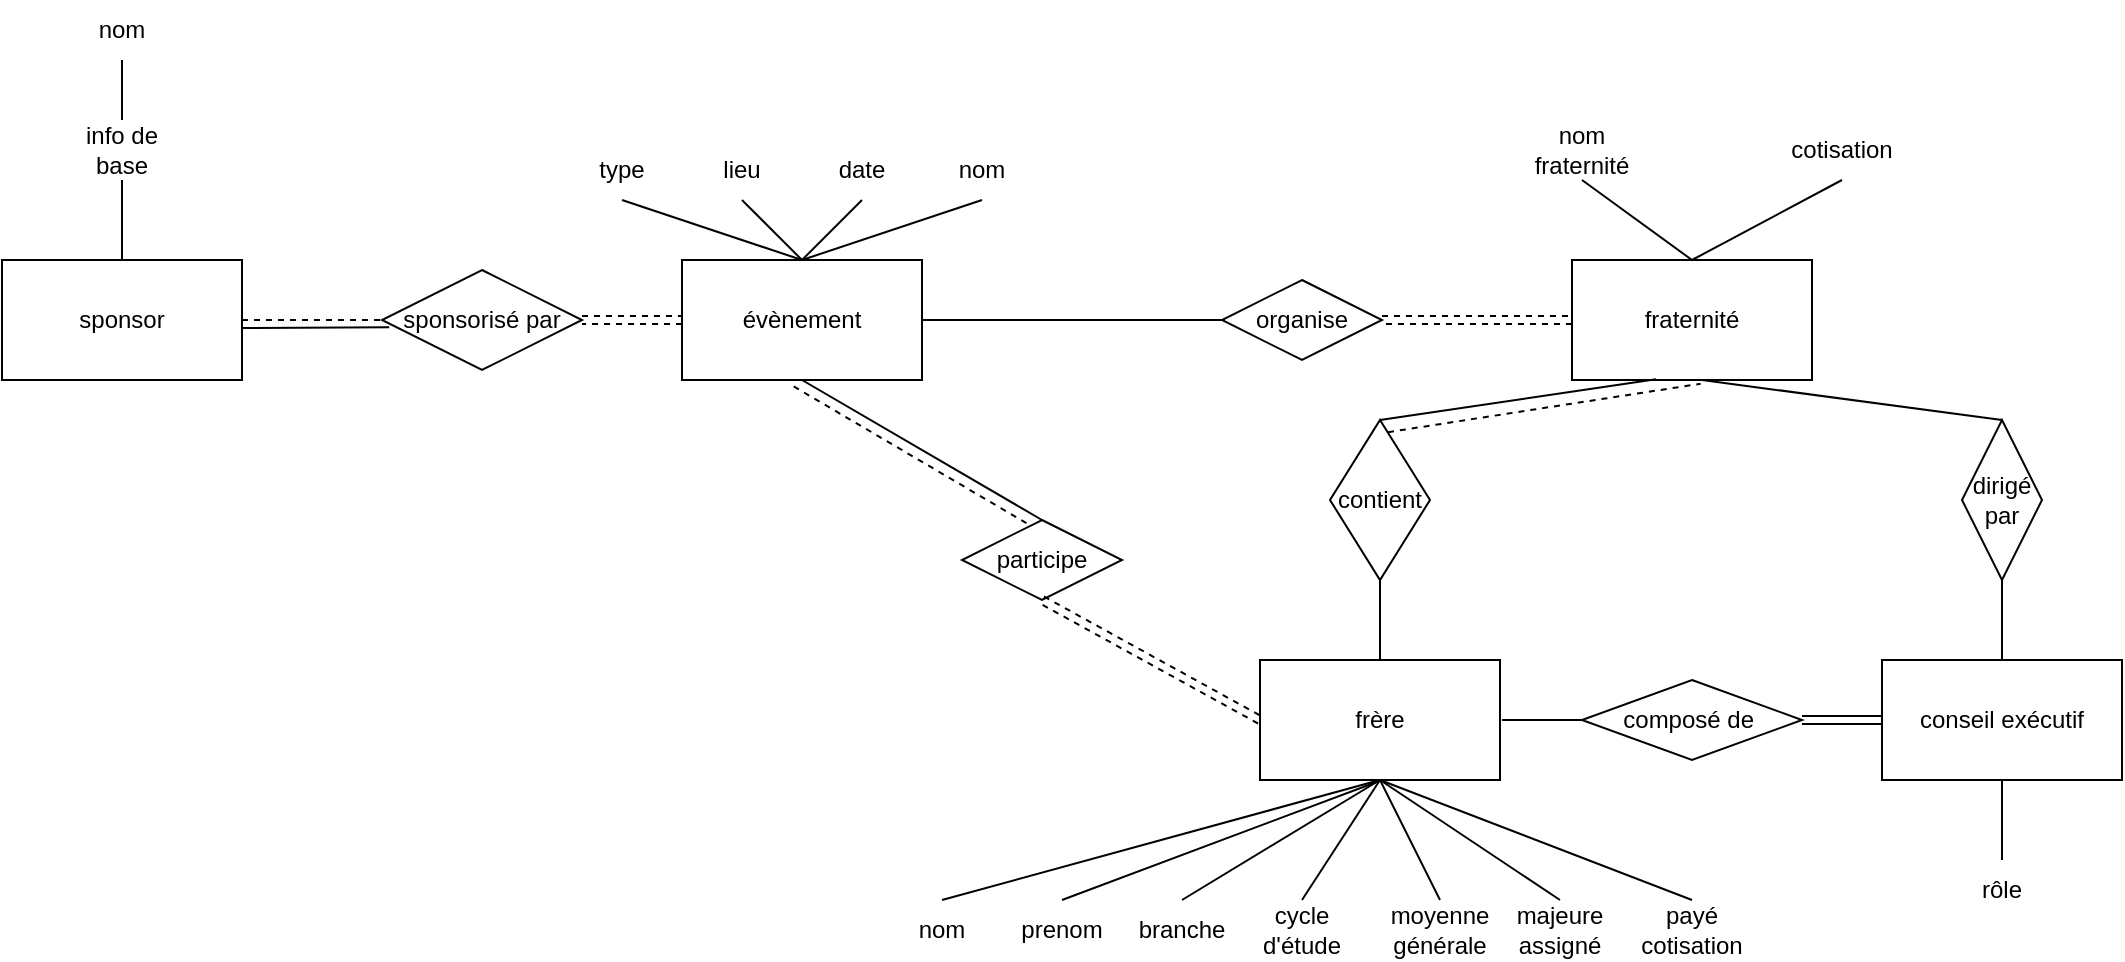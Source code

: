 <mxfile version="20.8.18" type="github">
  <diagram name="Page-1" id="WxX2U7t7JJW4sILFboa8">
    <mxGraphModel dx="2014" dy="1862" grid="1" gridSize="10" guides="1" tooltips="1" connect="1" arrows="1" fold="1" page="1" pageScale="1" pageWidth="827" pageHeight="1169" math="0" shadow="0">
      <root>
        <mxCell id="0" />
        <mxCell id="1" parent="0" />
        <mxCell id="mNZpbNywiu51gnxmWAtp-1" value="frère" style="rounded=0;whiteSpace=wrap;html=1;" vertex="1" parent="1">
          <mxGeometry x="179" y="240" width="120" height="60" as="geometry" />
        </mxCell>
        <mxCell id="mNZpbNywiu51gnxmWAtp-2" value="fraternité" style="rounded=0;whiteSpace=wrap;html=1;" vertex="1" parent="1">
          <mxGeometry x="335" y="40" width="120" height="60" as="geometry" />
        </mxCell>
        <mxCell id="mNZpbNywiu51gnxmWAtp-3" value="conseil exécutif" style="rounded=0;whiteSpace=wrap;html=1;" vertex="1" parent="1">
          <mxGeometry x="490" y="240" width="120" height="60" as="geometry" />
        </mxCell>
        <mxCell id="mNZpbNywiu51gnxmWAtp-4" value="composé de&amp;nbsp;" style="rhombus;whiteSpace=wrap;html=1;" vertex="1" parent="1">
          <mxGeometry x="340" y="250" width="110" height="40" as="geometry" />
        </mxCell>
        <mxCell id="mNZpbNywiu51gnxmWAtp-5" value="" style="endArrow=none;html=1;rounded=0;entryX=0;entryY=0.5;entryDx=0;entryDy=0;" edge="1" parent="1" target="mNZpbNywiu51gnxmWAtp-4">
          <mxGeometry width="50" height="50" relative="1" as="geometry">
            <mxPoint x="300" y="270" as="sourcePoint" />
            <mxPoint x="440" y="280" as="targetPoint" />
          </mxGeometry>
        </mxCell>
        <mxCell id="mNZpbNywiu51gnxmWAtp-6" value="" style="endArrow=none;html=1;rounded=0;exitX=1;exitY=0.5;exitDx=0;exitDy=0;entryX=0;entryY=0.5;entryDx=0;entryDy=0;shape=link;" edge="1" parent="1" source="mNZpbNywiu51gnxmWAtp-4" target="mNZpbNywiu51gnxmWAtp-3">
          <mxGeometry width="50" height="50" relative="1" as="geometry">
            <mxPoint x="390" y="330" as="sourcePoint" />
            <mxPoint x="440" y="280" as="targetPoint" />
          </mxGeometry>
        </mxCell>
        <mxCell id="mNZpbNywiu51gnxmWAtp-7" value="" style="endArrow=none;html=1;rounded=0;exitX=0.35;exitY=0.993;exitDx=0;exitDy=0;entryX=0.5;entryY=0;entryDx=0;entryDy=0;exitPerimeter=0;" edge="1" parent="1" source="mNZpbNywiu51gnxmWAtp-2" target="mNZpbNywiu51gnxmWAtp-8">
          <mxGeometry width="50" height="50" relative="1" as="geometry">
            <mxPoint x="390" y="330" as="sourcePoint" />
            <mxPoint x="460" y="110" as="targetPoint" />
          </mxGeometry>
        </mxCell>
        <mxCell id="mNZpbNywiu51gnxmWAtp-8" value="contient" style="rhombus;whiteSpace=wrap;html=1;" vertex="1" parent="1">
          <mxGeometry x="214" y="120" width="50" height="80" as="geometry" />
        </mxCell>
        <mxCell id="mNZpbNywiu51gnxmWAtp-9" value="" style="endArrow=none;html=1;rounded=0;exitX=0.5;exitY=0;exitDx=0;exitDy=0;" edge="1" parent="1" source="mNZpbNywiu51gnxmWAtp-1" target="mNZpbNywiu51gnxmWAtp-8">
          <mxGeometry width="50" height="50" relative="1" as="geometry">
            <mxPoint x="390" y="230" as="sourcePoint" />
            <mxPoint x="440" y="180" as="targetPoint" />
          </mxGeometry>
        </mxCell>
        <mxCell id="mNZpbNywiu51gnxmWAtp-10" value="" style="endArrow=none;dashed=1;html=1;rounded=0;entryX=0.536;entryY=1.031;entryDx=0;entryDy=0;entryPerimeter=0;exitX=0.58;exitY=0.076;exitDx=0;exitDy=0;exitPerimeter=0;" edge="1" parent="1" source="mNZpbNywiu51gnxmWAtp-8" target="mNZpbNywiu51gnxmWAtp-2">
          <mxGeometry width="50" height="50" relative="1" as="geometry">
            <mxPoint x="390" y="230" as="sourcePoint" />
            <mxPoint x="440" y="180" as="targetPoint" />
          </mxGeometry>
        </mxCell>
        <mxCell id="mNZpbNywiu51gnxmWAtp-11" value="dirigé par" style="rhombus;whiteSpace=wrap;html=1;" vertex="1" parent="1">
          <mxGeometry x="530" y="120" width="40" height="80" as="geometry" />
        </mxCell>
        <mxCell id="mNZpbNywiu51gnxmWAtp-12" value="" style="endArrow=none;html=1;rounded=0;entryX=0.5;entryY=0;entryDx=0;entryDy=0;" edge="1" parent="1" target="mNZpbNywiu51gnxmWAtp-11">
          <mxGeometry width="50" height="50" relative="1" as="geometry">
            <mxPoint x="400" y="100" as="sourcePoint" />
            <mxPoint x="440" y="170" as="targetPoint" />
          </mxGeometry>
        </mxCell>
        <mxCell id="mNZpbNywiu51gnxmWAtp-13" value="" style="endArrow=none;html=1;rounded=0;entryX=0.5;entryY=1;entryDx=0;entryDy=0;exitX=0.5;exitY=0;exitDx=0;exitDy=0;" edge="1" parent="1" source="mNZpbNywiu51gnxmWAtp-3" target="mNZpbNywiu51gnxmWAtp-11">
          <mxGeometry width="50" height="50" relative="1" as="geometry">
            <mxPoint x="390" y="220" as="sourcePoint" />
            <mxPoint x="440" y="170" as="targetPoint" />
          </mxGeometry>
        </mxCell>
        <mxCell id="mNZpbNywiu51gnxmWAtp-17" value="rôle" style="text;html=1;strokeColor=none;fillColor=none;align=center;verticalAlign=middle;whiteSpace=wrap;rounded=0;" vertex="1" parent="1">
          <mxGeometry x="520" y="340" width="60" height="30" as="geometry" />
        </mxCell>
        <mxCell id="mNZpbNywiu51gnxmWAtp-18" value="" style="endArrow=none;html=1;rounded=0;entryX=0.5;entryY=1;entryDx=0;entryDy=0;exitX=0.5;exitY=0;exitDx=0;exitDy=0;" edge="1" parent="1" source="mNZpbNywiu51gnxmWAtp-17" target="mNZpbNywiu51gnxmWAtp-3">
          <mxGeometry width="50" height="50" relative="1" as="geometry">
            <mxPoint x="370" y="260" as="sourcePoint" />
            <mxPoint x="420" y="210" as="targetPoint" />
          </mxGeometry>
        </mxCell>
        <mxCell id="mNZpbNywiu51gnxmWAtp-20" value="nom" style="text;html=1;strokeColor=none;fillColor=none;align=center;verticalAlign=middle;whiteSpace=wrap;rounded=0;" vertex="1" parent="1">
          <mxGeometry x="-10" y="360" width="60" height="30" as="geometry" />
        </mxCell>
        <mxCell id="mNZpbNywiu51gnxmWAtp-21" value="prenom" style="text;html=1;strokeColor=none;fillColor=none;align=center;verticalAlign=middle;whiteSpace=wrap;rounded=0;" vertex="1" parent="1">
          <mxGeometry x="50" y="360" width="60" height="30" as="geometry" />
        </mxCell>
        <mxCell id="mNZpbNywiu51gnxmWAtp-22" value="branche" style="text;html=1;strokeColor=none;fillColor=none;align=center;verticalAlign=middle;whiteSpace=wrap;rounded=0;" vertex="1" parent="1">
          <mxGeometry x="110" y="360" width="60" height="30" as="geometry" />
        </mxCell>
        <mxCell id="mNZpbNywiu51gnxmWAtp-23" value="cycle d&#39;étude" style="text;html=1;strokeColor=none;fillColor=none;align=center;verticalAlign=middle;whiteSpace=wrap;rounded=0;" vertex="1" parent="1">
          <mxGeometry x="170" y="360" width="60" height="30" as="geometry" />
        </mxCell>
        <mxCell id="mNZpbNywiu51gnxmWAtp-24" value="moyenne générale" style="text;html=1;strokeColor=none;fillColor=none;align=center;verticalAlign=middle;whiteSpace=wrap;rounded=0;" vertex="1" parent="1">
          <mxGeometry x="239" y="360" width="60" height="30" as="geometry" />
        </mxCell>
        <mxCell id="mNZpbNywiu51gnxmWAtp-25" value="majeure assigné" style="text;html=1;strokeColor=none;fillColor=none;align=center;verticalAlign=middle;whiteSpace=wrap;rounded=0;" vertex="1" parent="1">
          <mxGeometry x="299" y="360" width="60" height="30" as="geometry" />
        </mxCell>
        <mxCell id="mNZpbNywiu51gnxmWAtp-26" value="payé cotisation" style="text;html=1;strokeColor=none;fillColor=none;align=center;verticalAlign=middle;whiteSpace=wrap;rounded=0;" vertex="1" parent="1">
          <mxGeometry x="365" y="360" width="60" height="30" as="geometry" />
        </mxCell>
        <mxCell id="mNZpbNywiu51gnxmWAtp-27" value="évènement" style="rounded=0;whiteSpace=wrap;html=1;" vertex="1" parent="1">
          <mxGeometry x="-110" y="40" width="120" height="60" as="geometry" />
        </mxCell>
        <mxCell id="mNZpbNywiu51gnxmWAtp-28" value="organise" style="rhombus;whiteSpace=wrap;html=1;" vertex="1" parent="1">
          <mxGeometry x="160" y="50" width="80" height="40" as="geometry" />
        </mxCell>
        <mxCell id="mNZpbNywiu51gnxmWAtp-30" value="" style="endArrow=none;dashed=1;html=1;rounded=0;shape=link;entryX=1;entryY=0.5;entryDx=0;entryDy=0;exitX=0;exitY=0.5;exitDx=0;exitDy=0;" edge="1" parent="1" source="mNZpbNywiu51gnxmWAtp-2" target="mNZpbNywiu51gnxmWAtp-28">
          <mxGeometry width="50" height="50" relative="1" as="geometry">
            <mxPoint x="260" y="30" as="sourcePoint" />
            <mxPoint x="250" y="70" as="targetPoint" />
          </mxGeometry>
        </mxCell>
        <mxCell id="mNZpbNywiu51gnxmWAtp-31" value="" style="endArrow=none;html=1;rounded=0;entryX=1;entryY=0.5;entryDx=0;entryDy=0;" edge="1" parent="1" target="mNZpbNywiu51gnxmWAtp-27">
          <mxGeometry width="50" height="50" relative="1" as="geometry">
            <mxPoint x="160" y="70" as="sourcePoint" />
            <mxPoint x="60" y="70" as="targetPoint" />
          </mxGeometry>
        </mxCell>
        <mxCell id="mNZpbNywiu51gnxmWAtp-33" value="cotisation" style="text;html=1;strokeColor=none;fillColor=none;align=center;verticalAlign=middle;whiteSpace=wrap;rounded=0;" vertex="1" parent="1">
          <mxGeometry x="440" y="-30" width="60" height="30" as="geometry" />
        </mxCell>
        <mxCell id="mNZpbNywiu51gnxmWAtp-34" value="participe" style="rhombus;whiteSpace=wrap;html=1;" vertex="1" parent="1">
          <mxGeometry x="30" y="170" width="80" height="40" as="geometry" />
        </mxCell>
        <mxCell id="mNZpbNywiu51gnxmWAtp-36" value="" style="endArrow=none;dashed=1;html=1;rounded=0;exitX=0;exitY=0.5;exitDx=0;exitDy=0;entryX=0.5;entryY=1;entryDx=0;entryDy=0;shape=link;" edge="1" parent="1" source="mNZpbNywiu51gnxmWAtp-1" target="mNZpbNywiu51gnxmWAtp-34">
          <mxGeometry width="50" height="50" relative="1" as="geometry">
            <mxPoint x="370" y="240" as="sourcePoint" />
            <mxPoint x="420" y="190" as="targetPoint" />
          </mxGeometry>
        </mxCell>
        <mxCell id="mNZpbNywiu51gnxmWAtp-38" value="" style="endArrow=none;html=1;rounded=0;entryX=0.5;entryY=1;entryDx=0;entryDy=0;exitX=0.5;exitY=0;exitDx=0;exitDy=0;" edge="1" parent="1" source="mNZpbNywiu51gnxmWAtp-34" target="mNZpbNywiu51gnxmWAtp-27">
          <mxGeometry width="50" height="50" relative="1" as="geometry">
            <mxPoint x="370" y="240" as="sourcePoint" />
            <mxPoint x="420" y="190" as="targetPoint" />
          </mxGeometry>
        </mxCell>
        <mxCell id="mNZpbNywiu51gnxmWAtp-39" value="" style="endArrow=none;dashed=1;html=1;rounded=0;exitX=0.403;exitY=0.04;exitDx=0;exitDy=0;exitPerimeter=0;entryX=0.448;entryY=1.033;entryDx=0;entryDy=0;entryPerimeter=0;" edge="1" parent="1" source="mNZpbNywiu51gnxmWAtp-34" target="mNZpbNywiu51gnxmWAtp-27">
          <mxGeometry width="50" height="50" relative="1" as="geometry">
            <mxPoint x="280" y="240" as="sourcePoint" />
            <mxPoint x="330" y="190" as="targetPoint" />
          </mxGeometry>
        </mxCell>
        <mxCell id="mNZpbNywiu51gnxmWAtp-40" value="" style="endArrow=none;html=1;rounded=0;exitX=0.5;exitY=1;exitDx=0;exitDy=0;entryX=0.5;entryY=0;entryDx=0;entryDy=0;" edge="1" parent="1" source="mNZpbNywiu51gnxmWAtp-1" target="mNZpbNywiu51gnxmWAtp-20">
          <mxGeometry width="50" height="50" relative="1" as="geometry">
            <mxPoint x="280" y="240" as="sourcePoint" />
            <mxPoint x="330" y="190" as="targetPoint" />
          </mxGeometry>
        </mxCell>
        <mxCell id="mNZpbNywiu51gnxmWAtp-41" value="" style="endArrow=none;html=1;rounded=0;entryX=0.5;entryY=0;entryDx=0;entryDy=0;" edge="1" parent="1" target="mNZpbNywiu51gnxmWAtp-21">
          <mxGeometry width="50" height="50" relative="1" as="geometry">
            <mxPoint x="240" y="300" as="sourcePoint" />
            <mxPoint x="330" y="190" as="targetPoint" />
          </mxGeometry>
        </mxCell>
        <mxCell id="mNZpbNywiu51gnxmWAtp-42" value="" style="endArrow=none;html=1;rounded=0;exitX=0.5;exitY=1;exitDx=0;exitDy=0;entryX=0.5;entryY=0;entryDx=0;entryDy=0;" edge="1" parent="1" source="mNZpbNywiu51gnxmWAtp-1" target="mNZpbNywiu51gnxmWAtp-22">
          <mxGeometry width="50" height="50" relative="1" as="geometry">
            <mxPoint x="280" y="240" as="sourcePoint" />
            <mxPoint x="330" y="190" as="targetPoint" />
          </mxGeometry>
        </mxCell>
        <mxCell id="mNZpbNywiu51gnxmWAtp-43" value="" style="endArrow=none;html=1;rounded=0;exitX=0.5;exitY=1;exitDx=0;exitDy=0;entryX=0.5;entryY=0;entryDx=0;entryDy=0;" edge="1" parent="1" source="mNZpbNywiu51gnxmWAtp-1" target="mNZpbNywiu51gnxmWAtp-23">
          <mxGeometry width="50" height="50" relative="1" as="geometry">
            <mxPoint x="280" y="240" as="sourcePoint" />
            <mxPoint x="330" y="190" as="targetPoint" />
          </mxGeometry>
        </mxCell>
        <mxCell id="mNZpbNywiu51gnxmWAtp-44" value="" style="endArrow=none;html=1;rounded=0;exitX=0.5;exitY=1;exitDx=0;exitDy=0;entryX=0.5;entryY=0;entryDx=0;entryDy=0;" edge="1" parent="1" source="mNZpbNywiu51gnxmWAtp-1" target="mNZpbNywiu51gnxmWAtp-24">
          <mxGeometry width="50" height="50" relative="1" as="geometry">
            <mxPoint x="280" y="240" as="sourcePoint" />
            <mxPoint x="330" y="190" as="targetPoint" />
          </mxGeometry>
        </mxCell>
        <mxCell id="mNZpbNywiu51gnxmWAtp-45" value="" style="endArrow=none;html=1;rounded=0;exitX=0.5;exitY=1;exitDx=0;exitDy=0;entryX=0.5;entryY=0;entryDx=0;entryDy=0;" edge="1" parent="1" source="mNZpbNywiu51gnxmWAtp-1" target="mNZpbNywiu51gnxmWAtp-25">
          <mxGeometry width="50" height="50" relative="1" as="geometry">
            <mxPoint x="280" y="240" as="sourcePoint" />
            <mxPoint x="330" y="190" as="targetPoint" />
          </mxGeometry>
        </mxCell>
        <mxCell id="mNZpbNywiu51gnxmWAtp-46" value="" style="endArrow=none;html=1;rounded=0;exitX=0.5;exitY=1;exitDx=0;exitDy=0;entryX=0.5;entryY=0;entryDx=0;entryDy=0;" edge="1" parent="1" source="mNZpbNywiu51gnxmWAtp-1" target="mNZpbNywiu51gnxmWAtp-26">
          <mxGeometry width="50" height="50" relative="1" as="geometry">
            <mxPoint x="240" y="310" as="sourcePoint" />
            <mxPoint x="330" y="190" as="targetPoint" />
          </mxGeometry>
        </mxCell>
        <mxCell id="mNZpbNywiu51gnxmWAtp-47" value="" style="endArrow=none;html=1;rounded=0;entryX=0.5;entryY=1;entryDx=0;entryDy=0;exitX=0.5;exitY=0;exitDx=0;exitDy=0;" edge="1" parent="1" source="mNZpbNywiu51gnxmWAtp-2" target="mNZpbNywiu51gnxmWAtp-33">
          <mxGeometry width="50" height="50" relative="1" as="geometry">
            <mxPoint x="280" y="240" as="sourcePoint" />
            <mxPoint x="330" y="190" as="targetPoint" />
          </mxGeometry>
        </mxCell>
        <mxCell id="mNZpbNywiu51gnxmWAtp-48" value="nom fraternité" style="text;html=1;strokeColor=none;fillColor=none;align=center;verticalAlign=middle;whiteSpace=wrap;rounded=0;" vertex="1" parent="1">
          <mxGeometry x="310" y="-30" width="60" height="30" as="geometry" />
        </mxCell>
        <mxCell id="mNZpbNywiu51gnxmWAtp-49" value="" style="endArrow=none;html=1;rounded=0;exitX=0.5;exitY=1;exitDx=0;exitDy=0;entryX=0.5;entryY=0;entryDx=0;entryDy=0;" edge="1" parent="1" source="mNZpbNywiu51gnxmWAtp-48" target="mNZpbNywiu51gnxmWAtp-2">
          <mxGeometry width="50" height="50" relative="1" as="geometry">
            <mxPoint x="280" y="230" as="sourcePoint" />
            <mxPoint x="330" y="180" as="targetPoint" />
          </mxGeometry>
        </mxCell>
        <mxCell id="mNZpbNywiu51gnxmWAtp-50" value="type" style="text;html=1;strokeColor=none;fillColor=none;align=center;verticalAlign=middle;whiteSpace=wrap;rounded=0;" vertex="1" parent="1">
          <mxGeometry x="-170" y="-20" width="60" height="30" as="geometry" />
        </mxCell>
        <mxCell id="mNZpbNywiu51gnxmWAtp-51" value="lieu" style="text;html=1;strokeColor=none;fillColor=none;align=center;verticalAlign=middle;whiteSpace=wrap;rounded=0;" vertex="1" parent="1">
          <mxGeometry x="-110" y="-20" width="60" height="30" as="geometry" />
        </mxCell>
        <mxCell id="mNZpbNywiu51gnxmWAtp-52" value="date" style="text;html=1;strokeColor=none;fillColor=none;align=center;verticalAlign=middle;whiteSpace=wrap;rounded=0;" vertex="1" parent="1">
          <mxGeometry x="-50" y="-20" width="60" height="30" as="geometry" />
        </mxCell>
        <mxCell id="mNZpbNywiu51gnxmWAtp-53" value="nom" style="text;html=1;strokeColor=none;fillColor=none;align=center;verticalAlign=middle;whiteSpace=wrap;rounded=0;" vertex="1" parent="1">
          <mxGeometry x="10" y="-20" width="60" height="30" as="geometry" />
        </mxCell>
        <mxCell id="mNZpbNywiu51gnxmWAtp-54" value="sponsorisé par" style="rhombus;whiteSpace=wrap;html=1;" vertex="1" parent="1">
          <mxGeometry x="-260" y="45" width="100" height="50" as="geometry" />
        </mxCell>
        <mxCell id="mNZpbNywiu51gnxmWAtp-55" value="sponsor" style="rounded=0;whiteSpace=wrap;html=1;" vertex="1" parent="1">
          <mxGeometry x="-450" y="40" width="120" height="60" as="geometry" />
        </mxCell>
        <mxCell id="mNZpbNywiu51gnxmWAtp-56" value="nom" style="text;html=1;strokeColor=none;fillColor=none;align=center;verticalAlign=middle;whiteSpace=wrap;rounded=0;" vertex="1" parent="1">
          <mxGeometry x="-420" y="-90" width="60" height="30" as="geometry" />
        </mxCell>
        <mxCell id="mNZpbNywiu51gnxmWAtp-57" value="info de base" style="text;html=1;strokeColor=none;fillColor=none;align=center;verticalAlign=middle;whiteSpace=wrap;rounded=0;" vertex="1" parent="1">
          <mxGeometry x="-420" y="-30" width="60" height="30" as="geometry" />
        </mxCell>
        <mxCell id="mNZpbNywiu51gnxmWAtp-58" value="" style="endArrow=none;html=1;rounded=0;exitX=0.5;exitY=0;exitDx=0;exitDy=0;entryX=0.5;entryY=1;entryDx=0;entryDy=0;" edge="1" parent="1" source="mNZpbNywiu51gnxmWAtp-55" target="mNZpbNywiu51gnxmWAtp-57">
          <mxGeometry width="50" height="50" relative="1" as="geometry">
            <mxPoint x="-120" y="110" as="sourcePoint" />
            <mxPoint x="-70" y="60" as="targetPoint" />
          </mxGeometry>
        </mxCell>
        <mxCell id="mNZpbNywiu51gnxmWAtp-59" value="" style="endArrow=none;html=1;rounded=0;exitX=0.5;exitY=0;exitDx=0;exitDy=0;entryX=0.5;entryY=1;entryDx=0;entryDy=0;" edge="1" parent="1" source="mNZpbNywiu51gnxmWAtp-57" target="mNZpbNywiu51gnxmWAtp-56">
          <mxGeometry width="50" height="50" relative="1" as="geometry">
            <mxPoint x="-120" y="110" as="sourcePoint" />
            <mxPoint x="-70" y="60" as="targetPoint" />
          </mxGeometry>
        </mxCell>
        <mxCell id="mNZpbNywiu51gnxmWAtp-61" value="" style="endArrow=none;dashed=1;html=1;rounded=0;shape=link;exitX=1;exitY=0.5;exitDx=0;exitDy=0;entryX=0;entryY=0.5;entryDx=0;entryDy=0;" edge="1" parent="1" source="mNZpbNywiu51gnxmWAtp-54" target="mNZpbNywiu51gnxmWAtp-27">
          <mxGeometry width="50" height="50" relative="1" as="geometry">
            <mxPoint x="-120" y="110" as="sourcePoint" />
            <mxPoint x="-70" y="60" as="targetPoint" />
          </mxGeometry>
        </mxCell>
        <mxCell id="mNZpbNywiu51gnxmWAtp-62" value="" style="endArrow=none;html=1;rounded=0;entryX=0.036;entryY=0.573;entryDx=0;entryDy=0;entryPerimeter=0;" edge="1" parent="1" target="mNZpbNywiu51gnxmWAtp-54">
          <mxGeometry width="50" height="50" relative="1" as="geometry">
            <mxPoint x="-330" y="74" as="sourcePoint" />
            <mxPoint x="-70" y="60" as="targetPoint" />
          </mxGeometry>
        </mxCell>
        <mxCell id="mNZpbNywiu51gnxmWAtp-63" value="" style="endArrow=none;dashed=1;html=1;rounded=0;exitX=1;exitY=0.5;exitDx=0;exitDy=0;" edge="1" parent="1" source="mNZpbNywiu51gnxmWAtp-55">
          <mxGeometry width="50" height="50" relative="1" as="geometry">
            <mxPoint x="-720" y="40" as="sourcePoint" />
            <mxPoint x="-260" y="70" as="targetPoint" />
          </mxGeometry>
        </mxCell>
        <mxCell id="mNZpbNywiu51gnxmWAtp-64" value="" style="endArrow=none;html=1;rounded=0;entryX=0.5;entryY=1;entryDx=0;entryDy=0;exitX=0.5;exitY=0;exitDx=0;exitDy=0;" edge="1" parent="1" source="mNZpbNywiu51gnxmWAtp-27" target="mNZpbNywiu51gnxmWAtp-50">
          <mxGeometry width="50" height="50" relative="1" as="geometry">
            <mxPoint x="-350" y="220" as="sourcePoint" />
            <mxPoint x="-300" y="170" as="targetPoint" />
          </mxGeometry>
        </mxCell>
        <mxCell id="mNZpbNywiu51gnxmWAtp-65" value="" style="endArrow=none;html=1;rounded=0;entryX=0.5;entryY=1;entryDx=0;entryDy=0;exitX=0.5;exitY=0;exitDx=0;exitDy=0;" edge="1" parent="1" source="mNZpbNywiu51gnxmWAtp-27" target="mNZpbNywiu51gnxmWAtp-51">
          <mxGeometry width="50" height="50" relative="1" as="geometry">
            <mxPoint x="-350" y="220" as="sourcePoint" />
            <mxPoint x="-300" y="170" as="targetPoint" />
          </mxGeometry>
        </mxCell>
        <mxCell id="mNZpbNywiu51gnxmWAtp-66" value="" style="endArrow=none;html=1;rounded=0;entryX=0.5;entryY=1;entryDx=0;entryDy=0;" edge="1" parent="1" target="mNZpbNywiu51gnxmWAtp-52">
          <mxGeometry width="50" height="50" relative="1" as="geometry">
            <mxPoint x="-50" y="40" as="sourcePoint" />
            <mxPoint x="-300" y="170" as="targetPoint" />
          </mxGeometry>
        </mxCell>
        <mxCell id="mNZpbNywiu51gnxmWAtp-67" value="" style="endArrow=none;html=1;rounded=0;entryX=0.5;entryY=1;entryDx=0;entryDy=0;exitX=0.5;exitY=0;exitDx=0;exitDy=0;" edge="1" parent="1" source="mNZpbNywiu51gnxmWAtp-27" target="mNZpbNywiu51gnxmWAtp-53">
          <mxGeometry width="50" height="50" relative="1" as="geometry">
            <mxPoint x="-350" y="220" as="sourcePoint" />
            <mxPoint x="-300" y="170" as="targetPoint" />
          </mxGeometry>
        </mxCell>
      </root>
    </mxGraphModel>
  </diagram>
</mxfile>
